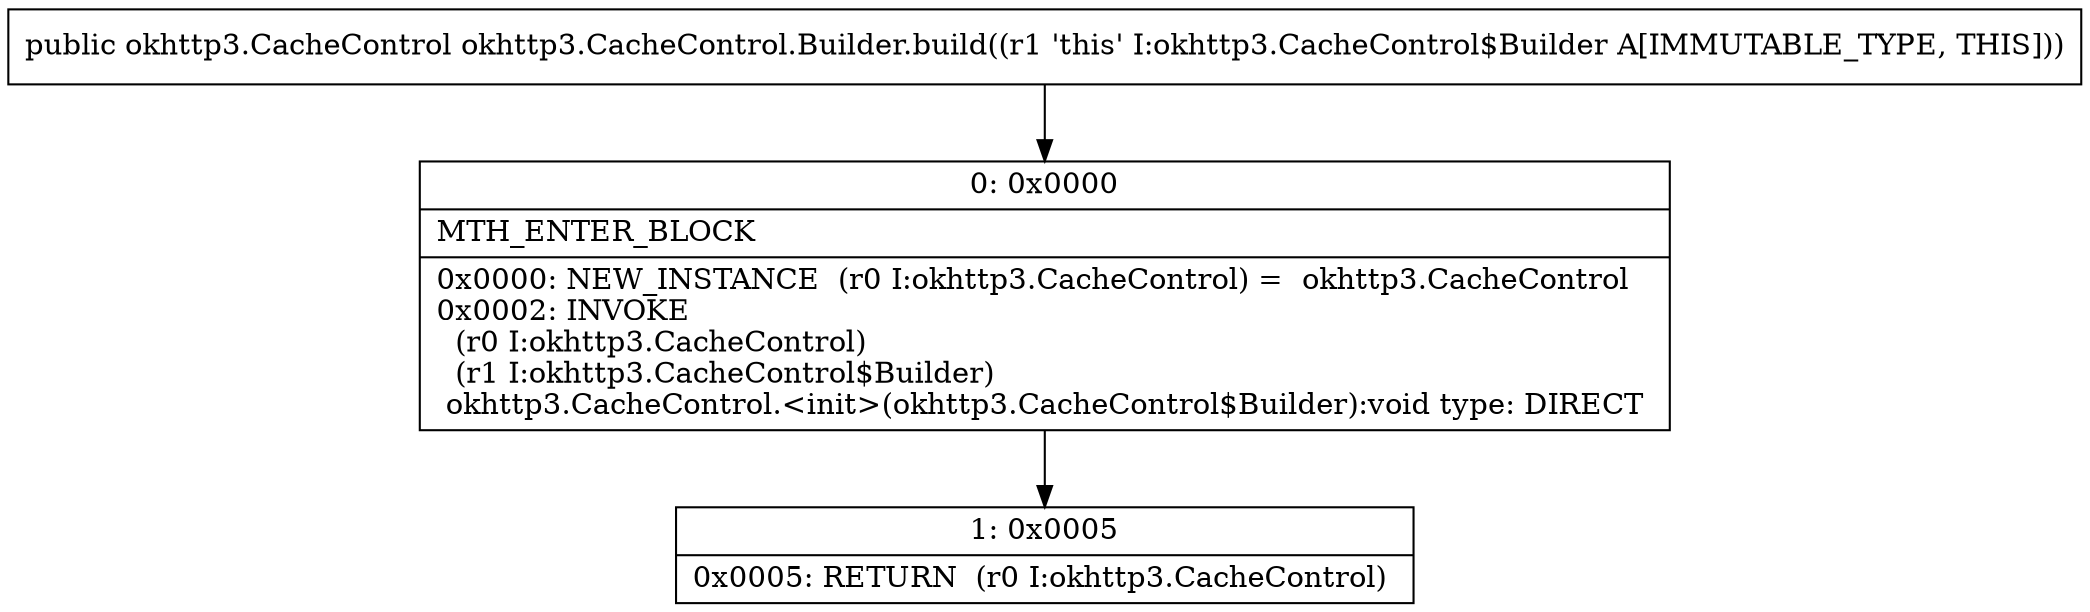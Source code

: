 digraph "CFG forokhttp3.CacheControl.Builder.build()Lokhttp3\/CacheControl;" {
Node_0 [shape=record,label="{0\:\ 0x0000|MTH_ENTER_BLOCK\l|0x0000: NEW_INSTANCE  (r0 I:okhttp3.CacheControl) =  okhttp3.CacheControl \l0x0002: INVOKE  \l  (r0 I:okhttp3.CacheControl)\l  (r1 I:okhttp3.CacheControl$Builder)\l okhttp3.CacheControl.\<init\>(okhttp3.CacheControl$Builder):void type: DIRECT \l}"];
Node_1 [shape=record,label="{1\:\ 0x0005|0x0005: RETURN  (r0 I:okhttp3.CacheControl) \l}"];
MethodNode[shape=record,label="{public okhttp3.CacheControl okhttp3.CacheControl.Builder.build((r1 'this' I:okhttp3.CacheControl$Builder A[IMMUTABLE_TYPE, THIS])) }"];
MethodNode -> Node_0;
Node_0 -> Node_1;
}

